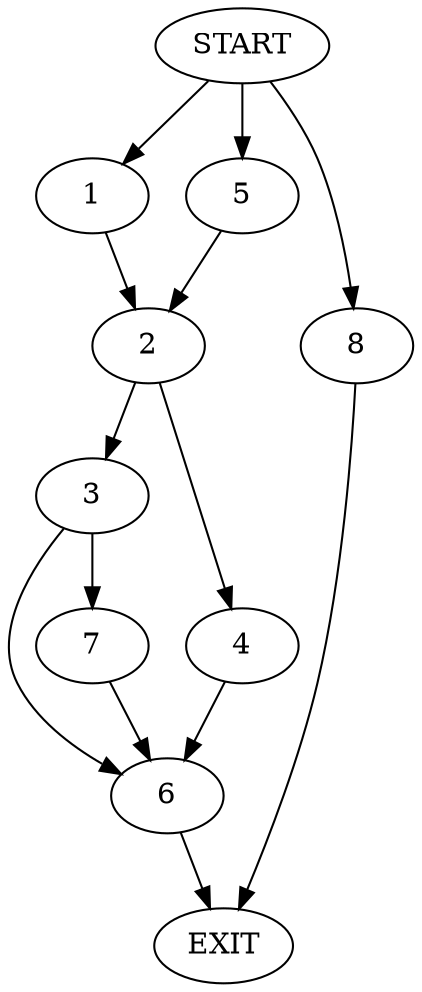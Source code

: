 digraph {
0 [label="START"]
9 [label="EXIT"]
0 -> 1
1 -> 2
2 -> 3
2 -> 4
0 -> 5
5 -> 2
3 -> 6
3 -> 7
4 -> 6
6 -> 9
7 -> 6
0 -> 8
8 -> 9
}
